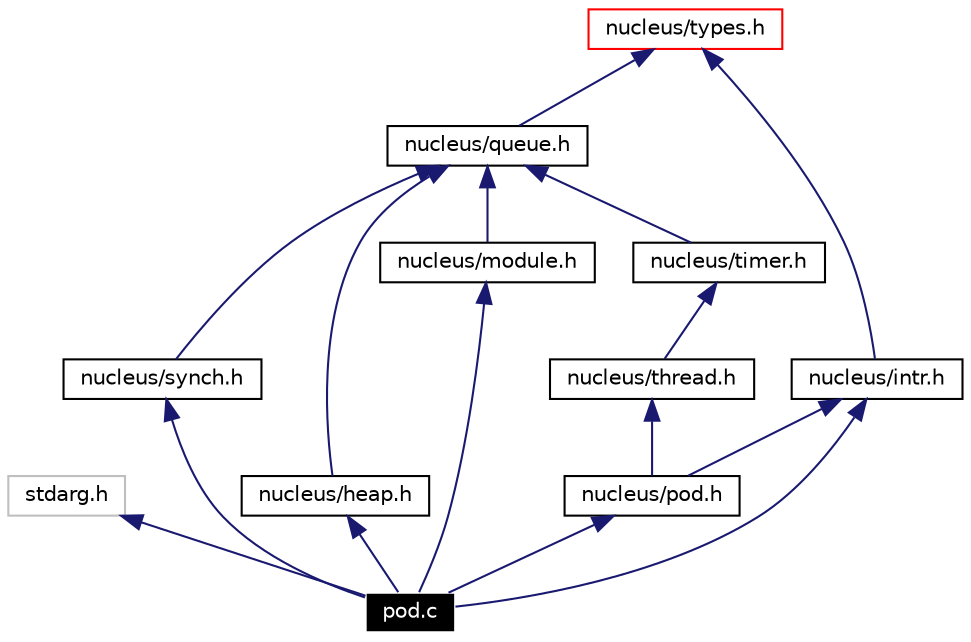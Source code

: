 digraph G
{
  edge [fontname="Helvetica",fontsize=10,labelfontname="Helvetica",labelfontsize=10];
  node [fontname="Helvetica",fontsize=10,shape=record];
  Node1 [label="pod.c",height=0.2,width=0.4,color="white", fillcolor="black", style="filled" fontcolor="white"];
  Node2 -> Node1 [dir=back,color="midnightblue",fontsize=10,style="solid",fontname="Helvetica"];
  Node2 [label="stdarg.h",height=0.2,width=0.4,color="grey75"];
  Node3 -> Node1 [dir=back,color="midnightblue",fontsize=10,style="solid",fontname="Helvetica"];
  Node3 [label="nucleus/pod.h",height=0.2,width=0.4,color="black",URL="$pod_8h.html"];
  Node4 -> Node3 [dir=back,color="midnightblue",fontsize=10,style="solid",fontname="Helvetica"];
  Node4 [label="nucleus/thread.h",height=0.2,width=0.4,color="black",URL="$thread_8h-source.html"];
  Node5 -> Node4 [dir=back,color="midnightblue",fontsize=10,style="solid",fontname="Helvetica"];
  Node5 [label="nucleus/timer.h",height=0.2,width=0.4,color="black",URL="$include_2nucleus_2timer_8h-source.html"];
  Node6 -> Node5 [dir=back,color="midnightblue",fontsize=10,style="solid",fontname="Helvetica"];
  Node6 [label="nucleus/queue.h",height=0.2,width=0.4,color="black",URL="$include_2nucleus_2queue_8h-source.html"];
  Node7 -> Node6 [dir=back,color="midnightblue",fontsize=10,style="solid",fontname="Helvetica"];
  Node7 [label="nucleus/types.h",height=0.2,width=0.4,color="red",URL="$include_2nucleus_2types_8h-source.html"];
  Node8 -> Node3 [dir=back,color="midnightblue",fontsize=10,style="solid",fontname="Helvetica"];
  Node8 [label="nucleus/intr.h",height=0.2,width=0.4,color="black",URL="$include_2nucleus_2intr_8h-source.html"];
  Node7 -> Node8 [dir=back,color="midnightblue",fontsize=10,style="solid",fontname="Helvetica"];
  Node9 -> Node1 [dir=back,color="midnightblue",fontsize=10,style="solid",fontname="Helvetica"];
  Node9 [label="nucleus/synch.h",height=0.2,width=0.4,color="black",URL="$synch_8h-source.html"];
  Node6 -> Node9 [dir=back,color="midnightblue",fontsize=10,style="solid",fontname="Helvetica"];
  Node10 -> Node1 [dir=back,color="midnightblue",fontsize=10,style="solid",fontname="Helvetica"];
  Node10 [label="nucleus/heap.h",height=0.2,width=0.4,color="black",URL="$include_2nucleus_2heap_8h-source.html"];
  Node6 -> Node10 [dir=back,color="midnightblue",fontsize=10,style="solid",fontname="Helvetica"];
  Node8 -> Node1 [dir=back,color="midnightblue",fontsize=10,style="solid",fontname="Helvetica"];
  Node11 -> Node1 [dir=back,color="midnightblue",fontsize=10,style="solid",fontname="Helvetica"];
  Node11 [label="nucleus/module.h",height=0.2,width=0.4,color="black",URL="$module_8h-source.html"];
  Node6 -> Node11 [dir=back,color="midnightblue",fontsize=10,style="solid",fontname="Helvetica"];
}
